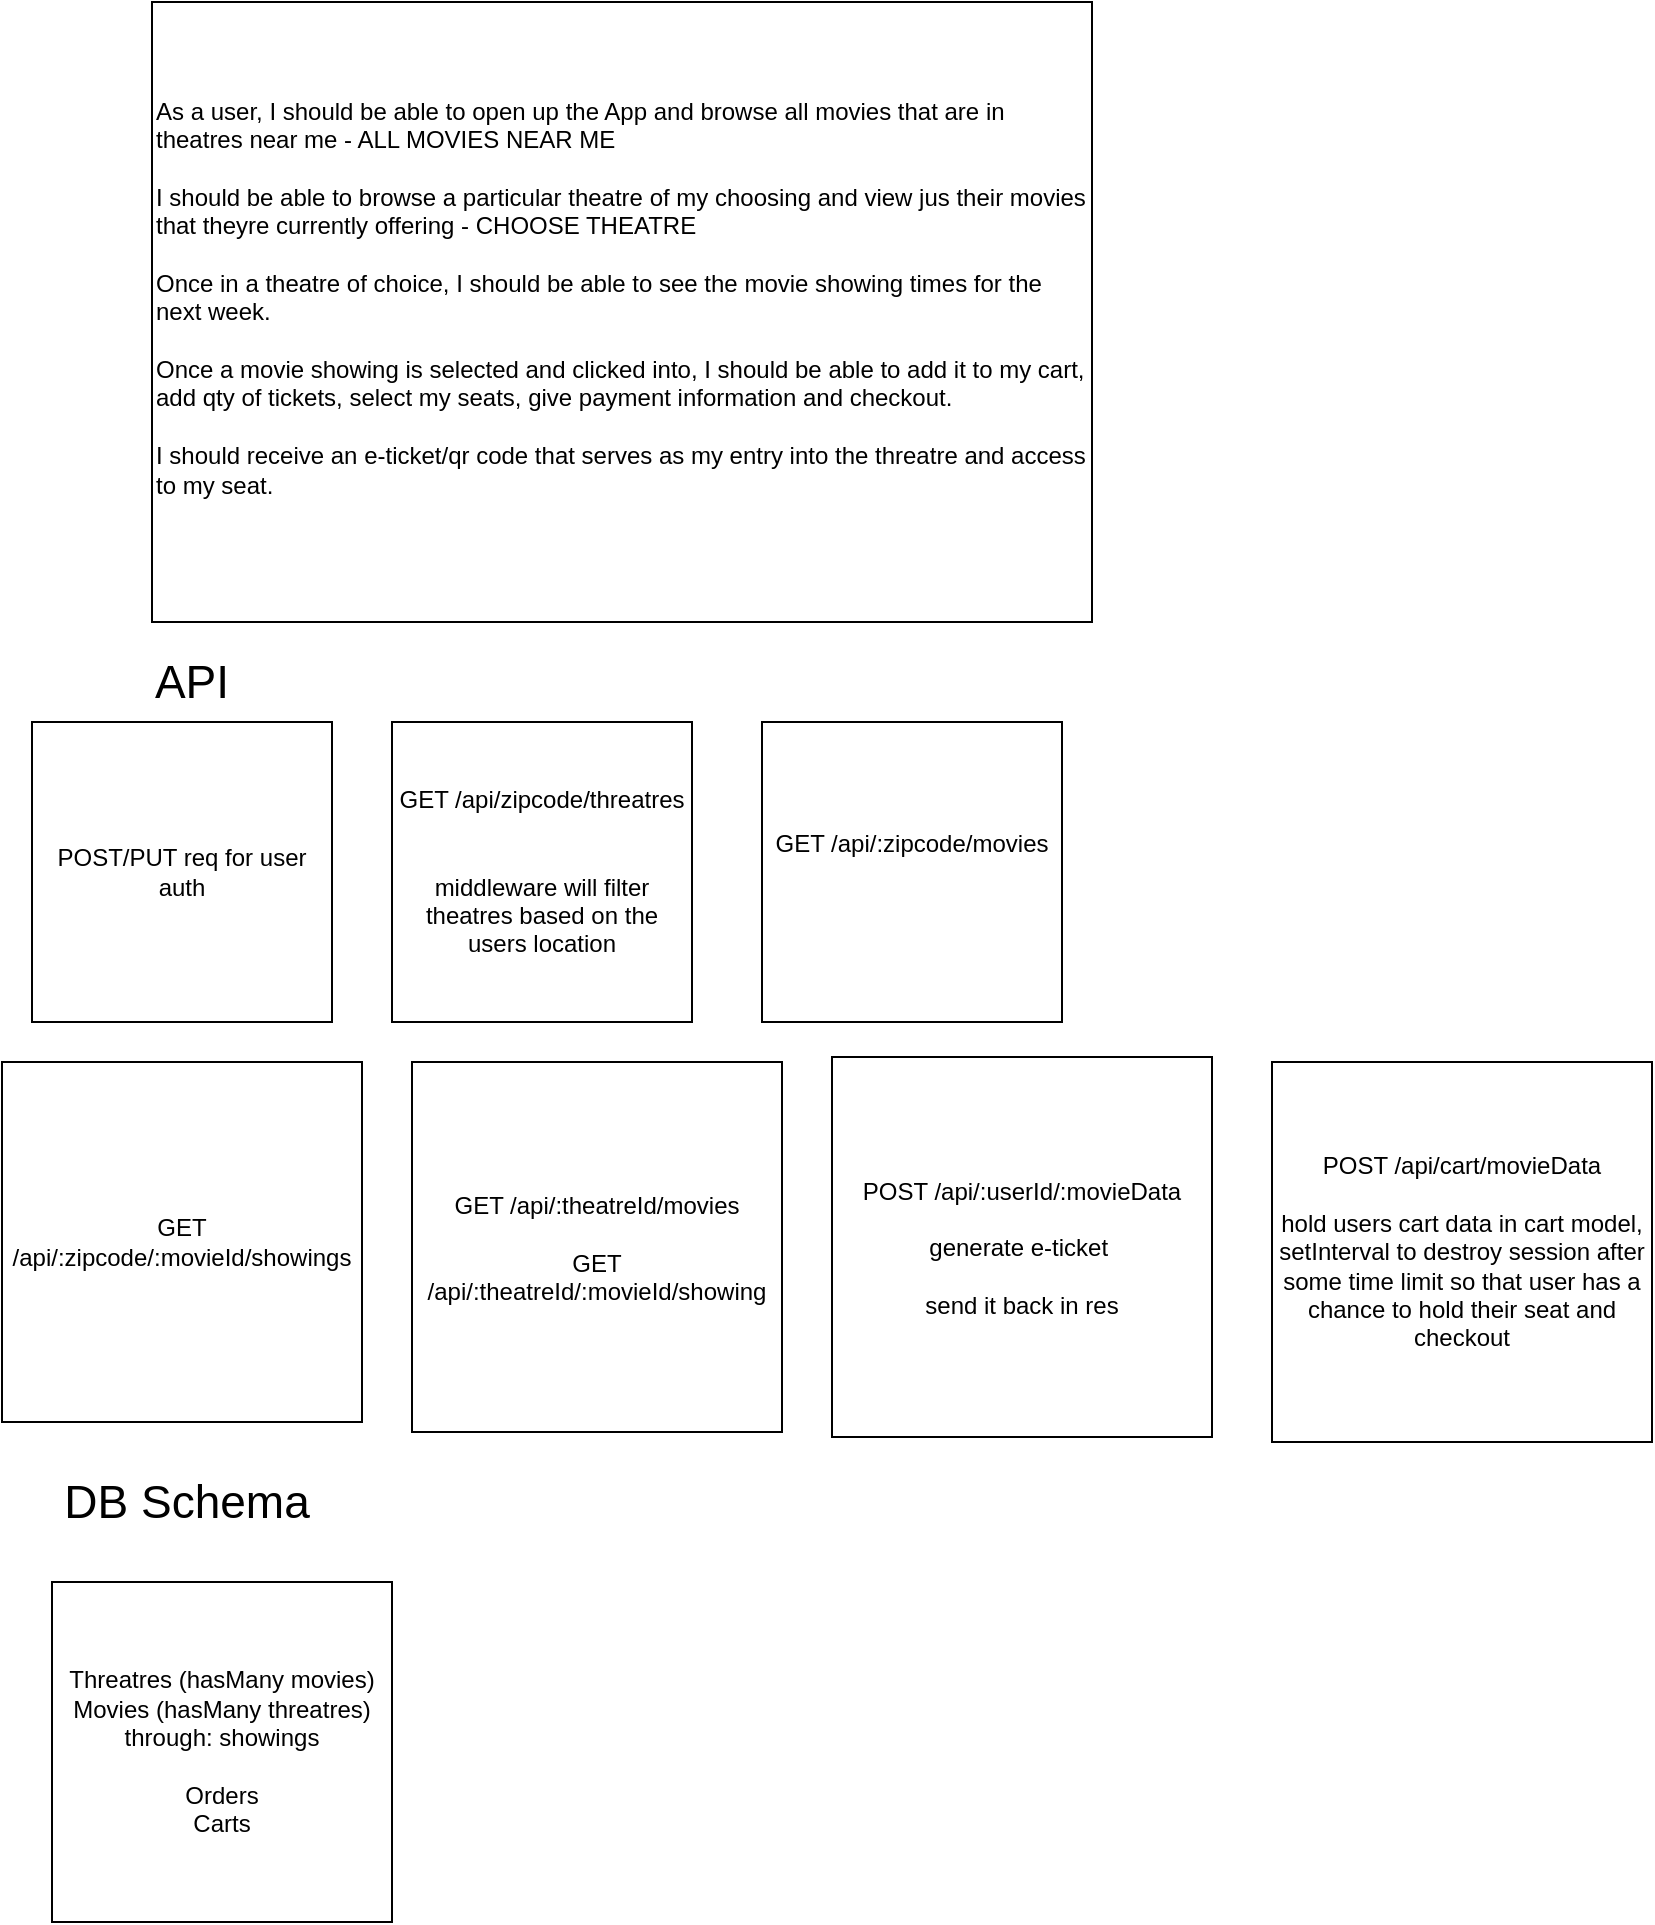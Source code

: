 <mxfile version="13.8.0" type="device"><diagram id="jwuae5xPyoItyN7Hu-fI" name="Page-1"><mxGraphModel dx="990" dy="1820" grid="1" gridSize="10" guides="1" tooltips="1" connect="1" arrows="1" fold="1" page="1" pageScale="1" pageWidth="850" pageHeight="1100" math="0" shadow="0"><root><mxCell id="0"/><mxCell id="1" parent="0"/><mxCell id="iLsu6Mu3xVi5h4sz3hNf-3" value="As a user, I should be able to open up the App and browse all movies that are in theatres near me - ALL MOVIES NEAR ME&lt;br&gt;&lt;br&gt;I should be able to browse a particular theatre of my choosing and view jus their movies that theyre currently offering - CHOOSE THEATRE&lt;br&gt;&lt;br&gt;Once in a theatre of choice, I should be able to see the movie showing times for the next week.&lt;br&gt;&lt;br&gt;Once a movie showing is selected and clicked into, I should be able to add it to my cart, add qty of tickets, select my seats, give payment information and checkout.&lt;br&gt;&lt;br&gt;I should receive an e-ticket/qr code that serves as my entry into the threatre and access to my seat.&lt;br&gt;&lt;br&gt;" style="rounded=0;whiteSpace=wrap;html=1;align=left;" vertex="1" parent="1"><mxGeometry x="120" y="-120" width="470" height="310" as="geometry"/></mxCell><mxCell id="iLsu6Mu3xVi5h4sz3hNf-4" value="POST/PUT req for user auth" style="whiteSpace=wrap;html=1;aspect=fixed;" vertex="1" parent="1"><mxGeometry x="60" y="240" width="150" height="150" as="geometry"/></mxCell><mxCell id="iLsu6Mu3xVi5h4sz3hNf-5" value="&lt;font style=&quot;font-size: 23px&quot;&gt;API&lt;/font&gt;" style="text;html=1;strokeColor=none;fillColor=none;align=center;verticalAlign=middle;whiteSpace=wrap;rounded=0;" vertex="1" parent="1"><mxGeometry x="120" y="210" width="40" height="20" as="geometry"/></mxCell><mxCell id="iLsu6Mu3xVi5h4sz3hNf-6" value="&lt;font style=&quot;font-size: 23px&quot;&gt;DB Schema&lt;/font&gt;" style="text;html=1;strokeColor=none;fillColor=none;align=center;verticalAlign=middle;whiteSpace=wrap;rounded=0;" vertex="1" parent="1"><mxGeometry x="50" y="620" width="175" height="20" as="geometry"/></mxCell><mxCell id="iLsu6Mu3xVi5h4sz3hNf-7" value="GET /api/zipcode/threatres&lt;br&gt;&lt;br&gt;&lt;br&gt;middleware will filter theatres based on the users location" style="whiteSpace=wrap;html=1;aspect=fixed;" vertex="1" parent="1"><mxGeometry x="240" y="240" width="150" height="150" as="geometry"/></mxCell><mxCell id="iLsu6Mu3xVi5h4sz3hNf-9" value="GET /api/:theatreId/movies&lt;br&gt;&lt;br&gt;GET /api/:theatreId/:movieId/showing&lt;br&gt;" style="whiteSpace=wrap;html=1;aspect=fixed;" vertex="1" parent="1"><mxGeometry x="250" y="410" width="185" height="185" as="geometry"/></mxCell><mxCell id="iLsu6Mu3xVi5h4sz3hNf-10" value="GET /api/:zipcode/movies&lt;br&gt;&lt;br&gt;&lt;br&gt;" style="whiteSpace=wrap;html=1;aspect=fixed;" vertex="1" parent="1"><mxGeometry x="425" y="240" width="150" height="150" as="geometry"/></mxCell><mxCell id="iLsu6Mu3xVi5h4sz3hNf-11" value="GET /api/:zipcode/:movieId/showings" style="whiteSpace=wrap;html=1;aspect=fixed;" vertex="1" parent="1"><mxGeometry x="45" y="410" width="180" height="180" as="geometry"/></mxCell><mxCell id="iLsu6Mu3xVi5h4sz3hNf-13" value="POST /api/:userId/:movieData&lt;br&gt;&lt;br&gt;generate e-ticket&amp;nbsp;&lt;br&gt;&lt;br&gt;send it back in res" style="whiteSpace=wrap;html=1;aspect=fixed;" vertex="1" parent="1"><mxGeometry x="460" y="407.5" width="190" height="190" as="geometry"/></mxCell><mxCell id="iLsu6Mu3xVi5h4sz3hNf-14" value="Threatres (hasMany movies)&lt;br&gt;Movies (hasMany threatres)&lt;br&gt;through: showings&lt;br&gt;&lt;br&gt;Orders&lt;br&gt;Carts" style="whiteSpace=wrap;html=1;aspect=fixed;" vertex="1" parent="1"><mxGeometry x="70" y="670" width="170" height="170" as="geometry"/></mxCell><mxCell id="iLsu6Mu3xVi5h4sz3hNf-17" value="POST /api/cart/movieData&lt;br&gt;&lt;br&gt;hold users cart data in cart model, setInterval to destroy session after some time limit so that user has a chance to hold their seat and checkout" style="whiteSpace=wrap;html=1;aspect=fixed;" vertex="1" parent="1"><mxGeometry x="680" y="410" width="190" height="190" as="geometry"/></mxCell></root></mxGraphModel></diagram></mxfile>